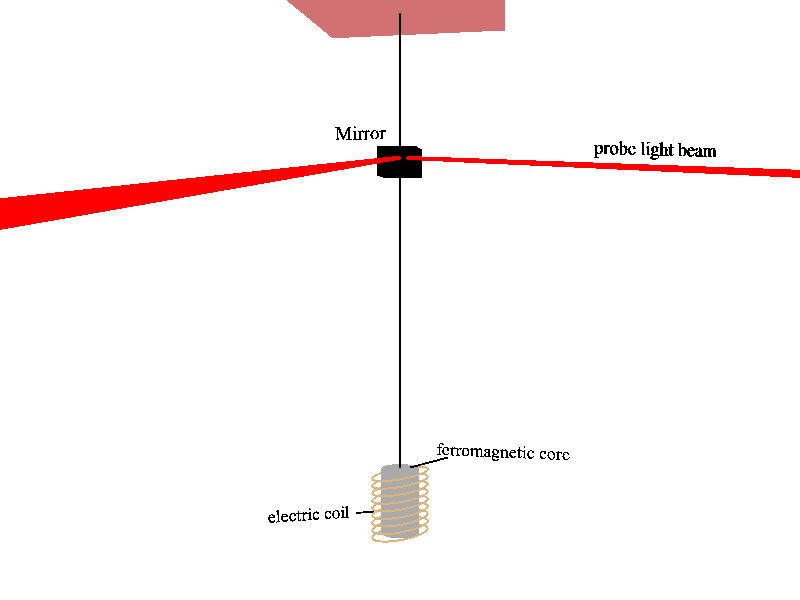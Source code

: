 #version 3.7;
#include "colors.inc"
#include "textures.inc"

// Global settings for realistic rendering
global_settings {
  assumed_gamma 1.0
  photons {
    count 20000
    media 100 // Corrected syntax for media photons
    jitter 1.0
  }
}

// Camera setup
camera {
  location <2, 3, -10>
  look_at <0, 2.5, 0>
  angle 45
}

// Light source for illumination
light_source {
  <10, 15, -10>
  color White
  shadowless
}

// Background
background { color rgb <0.9, 0.95, 1.0> }


// Define a reusable texture for copper
#declare CopperTexture = texture {
    Copper_Metal
}

// Rod is an elongated cylinder.
#declare Rod = cylinder {
  <0, 0, 0>, <0, 0.7, 0>, 0.2
  pigment { color rgb<0.4, 0.4, 0.4> }
  finish { phong 0.8 }
}

// Rod is suspended from a support by a thin thread.
#declare Thread = cylinder {
  <0, 0.7, 0>, <0, 5.5, 0>, 0.01
  pigment { color Black }
}

// Support for the thread
object {
  box {
    <-1, 5.5, -1>, <1, 6, 1>
    pigment { color Brown }
    finish { phong 0.5 }
  }
}

// Define the solenoid as a series of rings.
#declare SolenoidRing = torus {
  1.5, 0.05
  texture { CopperTexture }
  scale 0.2
  rotate <0, 0, 10>
}

// Loop to place multiple rings to form the solenoid.
#declare I = 0;
#while (I < 9)
  object {
    SolenoidRing
    translate <0, 0.08 * I, 0>
    // Offset the rings slightly to give a layered look
    // rotate <0, 5 * I, 0>
  }
  #declare I = I + 1;
#end

// The small, square mirror is attached to the top of the rod.
#declare Mirror = box {
  <-0.2, 4.8, -0.2>, <0.2, 5.1, 0.2>
  finish {
    reflection { 1.0 } // 100% mirror reflection
    ambient 0
    diffuse 0
  }
}

// // Create a visual indicator for the magnetic field direction.
// #declare FieldLine = cylinder {
//   <0, -0.5, 0>, <0, 5.5, 0>, 0.05
//   pigment { color Blue }
//   finish { emission 0.5 }
// }

// // Use a conditional statement to switch the field direction.
// #if (frame_number > 50)
//   object { FieldLine }
// #else
//   object { FieldLine rotate <0, 180, 0> }
// #end

// // Animate the rod's rotation.
// #declare RodRotationAngle = 0;
// #if (frame_number > 50)
//   // After the magnetic field is reversed, the rod begins to rotate.
//   #declare RodRotationAngle = (frame_number - 50) * 5;
// #end

// Combine all the elements into the scene.
object { Rod }//rotate <0, RodRotationAngle, 0> }
object { Thread }
object { Mirror translate <0,-1,0>}


// The screen where the laser dot will be projected
object {
  plane { z, 10
    pigment { color White }
    finish { phong 0.5 }
  }
}

// Define a laser light source
light_source {
  <5, 4, -8> // Laser's origin
  color rgb<1, 0, 0> // Red laser
  spotlight
  radius 0.2
  falloff 0.2
  tightness 1
  point_at <0, 5, 0> // Aim the laser at the mirror
  photons {  reflection on  } // Enable photons for realistic reflection
}

// Define the scattering medium for the laser beam
#declare LaserBeam = cylinder {
  <5, 4, -8>, <0, 5, 0>, 0.02 // Laser beam path
  pigment { color rgbt <1, 0, 0, 0.9> } // Semi-transparent red
  interior {
    media {
      emission rgb<3, 0, 0> // Emission color (red)
      scattering { 1, rgb<2, 0.2, 0.2> } // Scattering type and color
    }
  }
  photons { pass_through } // Allow photons to pass through the beam
}

object { LaserBeam translate <0,-1,0>}

// The reflected laser beam
#declare ReflectedBeam = object { LaserBeam translate <0,-1,0>}
object { ReflectedBeam rotate <0, 2*12, 0> } // Reflection angle is twice the rotation angle


// text {
//     ttf "timrom.ttf" "current carrying coil" 0.1, 0
//     pigment { color Black }
//     scale 0.18
//     translate <-2, 0.2, 0>
//     rotate <0,-25,0>
// }

text {
    ttf "timrom.ttf" "electric coil" 0.1, 0
    pigment { color Black }
    scale 0.18
    translate <-1.4, 0.2, 0>
    rotate <0,-25,0>
}

cylinder {
  <-0.5, 0.17, 0.07>, <-0.3, 0.2, 0.05>, 0.01
  pigment { color Black }
}


text {
    ttf "timrom.ttf" "ferromagnetic core" 0.1, 0
    pigment { color Black }
    scale 0.18
    translate <0.4, 0.86, 0>
}


cylinder {
  <0.5, 0.82, 0.07>, <0.1, 0.7, 0.05>, 0.01
  pigment { color Black }
}


text {
    ttf "timrom.ttf" "probe light beam" 0.1, 0
    pigment { color Black }
    scale 0.2
    rotate <0,-25,0>
    translate <2, 4, 0>
}


text {
    ttf "timrom.ttf" "Mirror" 0.1, 0
    pigment { color Black }
    scale 0.2
    translate <-0.7, 4.2, 0>
}